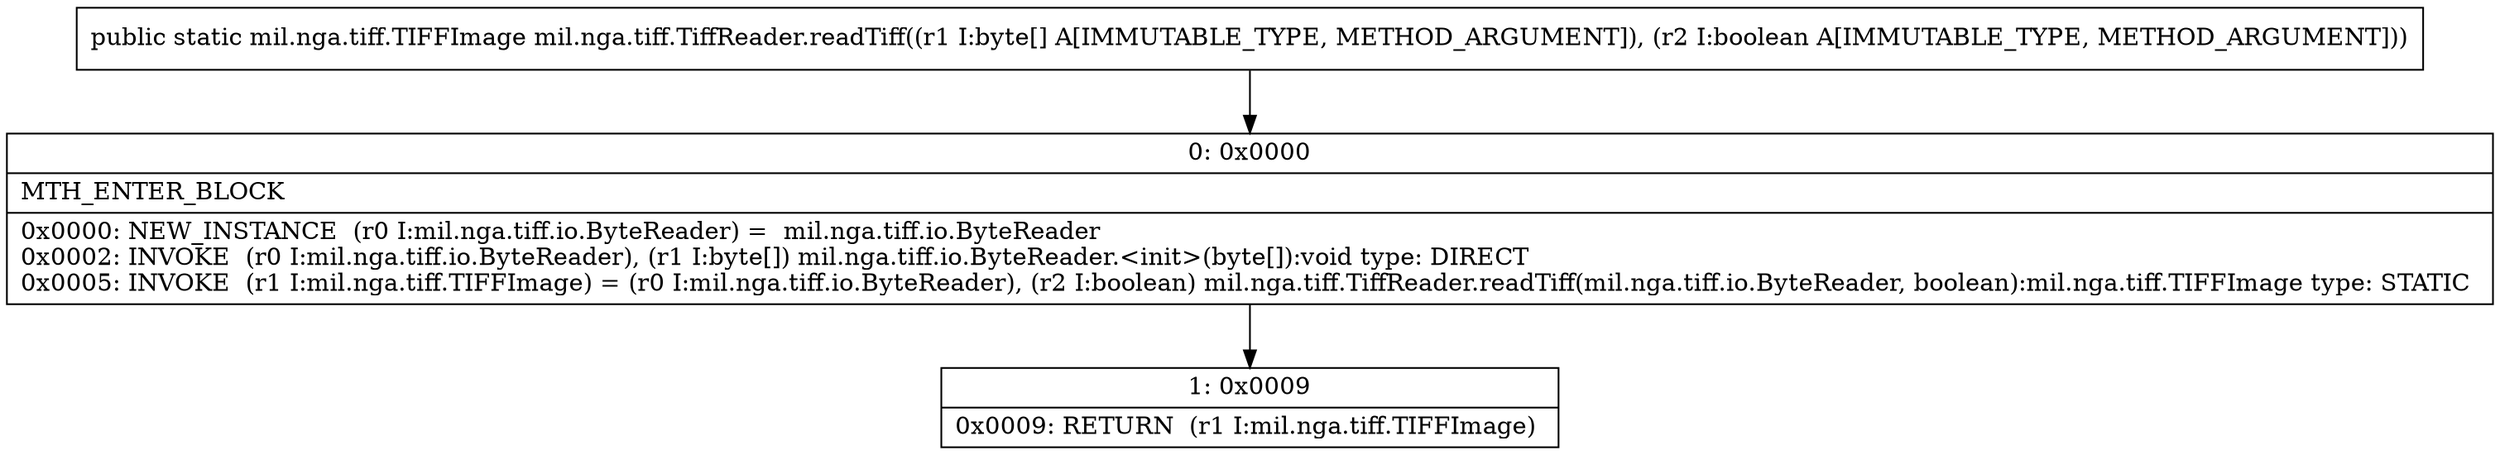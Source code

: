 digraph "CFG formil.nga.tiff.TiffReader.readTiff([BZ)Lmil\/nga\/tiff\/TIFFImage;" {
Node_0 [shape=record,label="{0\:\ 0x0000|MTH_ENTER_BLOCK\l|0x0000: NEW_INSTANCE  (r0 I:mil.nga.tiff.io.ByteReader) =  mil.nga.tiff.io.ByteReader \l0x0002: INVOKE  (r0 I:mil.nga.tiff.io.ByteReader), (r1 I:byte[]) mil.nga.tiff.io.ByteReader.\<init\>(byte[]):void type: DIRECT \l0x0005: INVOKE  (r1 I:mil.nga.tiff.TIFFImage) = (r0 I:mil.nga.tiff.io.ByteReader), (r2 I:boolean) mil.nga.tiff.TiffReader.readTiff(mil.nga.tiff.io.ByteReader, boolean):mil.nga.tiff.TIFFImage type: STATIC \l}"];
Node_1 [shape=record,label="{1\:\ 0x0009|0x0009: RETURN  (r1 I:mil.nga.tiff.TIFFImage) \l}"];
MethodNode[shape=record,label="{public static mil.nga.tiff.TIFFImage mil.nga.tiff.TiffReader.readTiff((r1 I:byte[] A[IMMUTABLE_TYPE, METHOD_ARGUMENT]), (r2 I:boolean A[IMMUTABLE_TYPE, METHOD_ARGUMENT])) }"];
MethodNode -> Node_0;
Node_0 -> Node_1;
}

